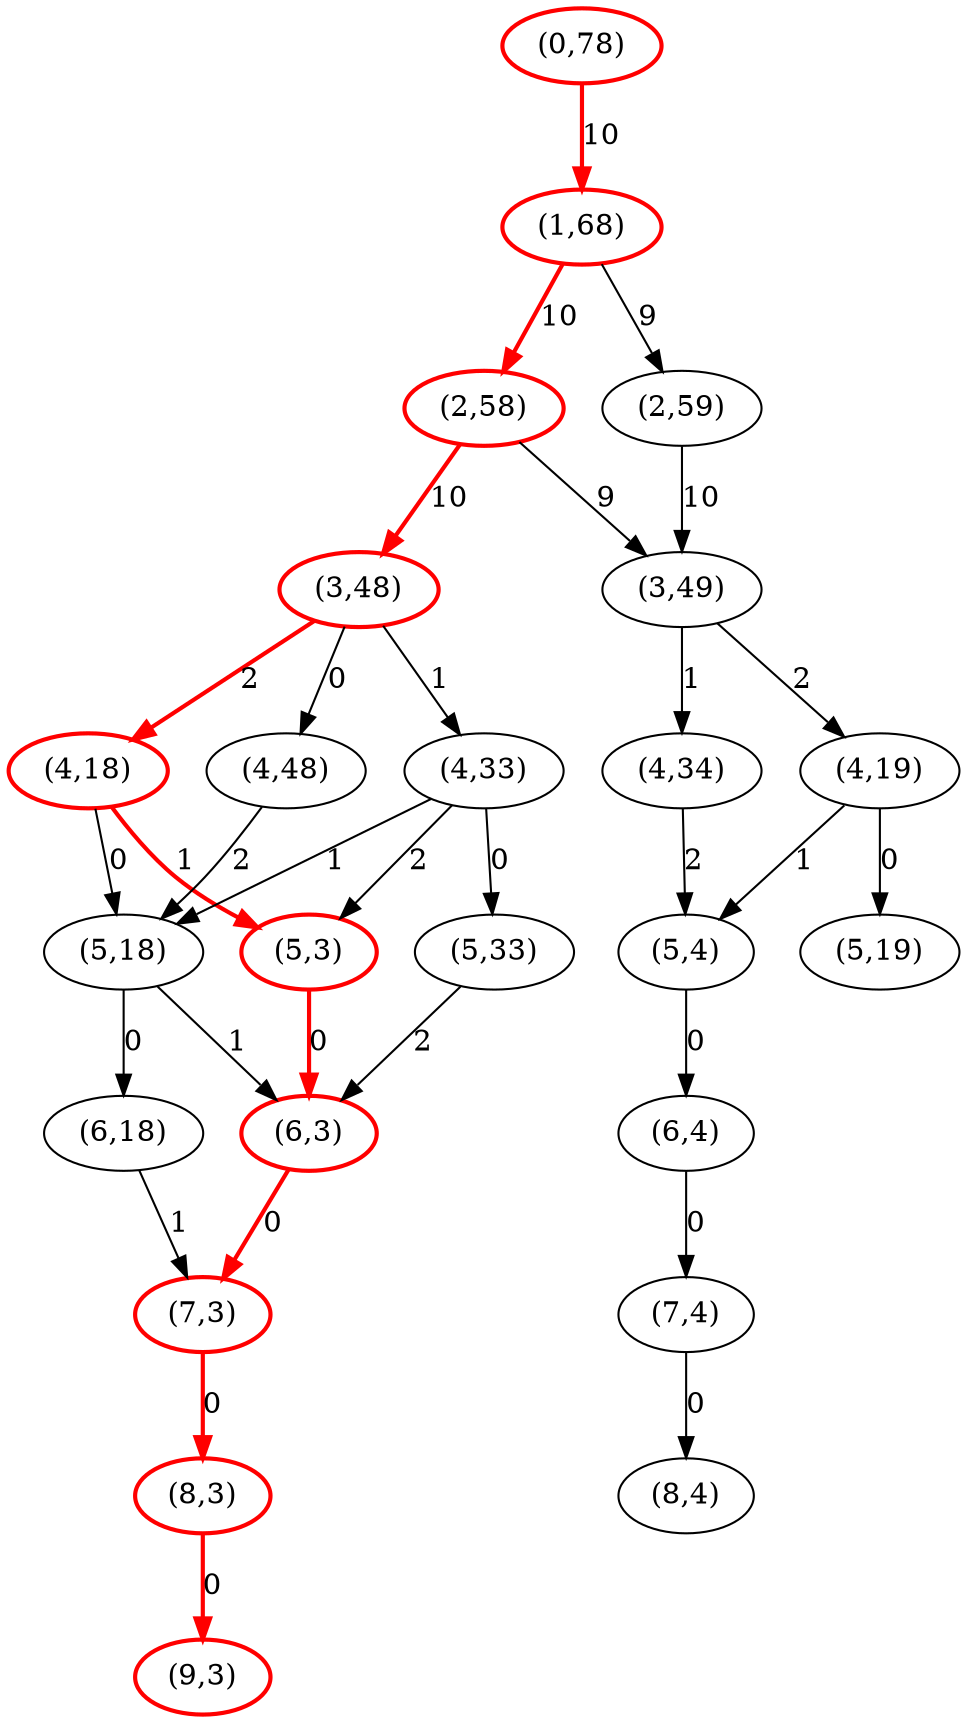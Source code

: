 strict digraph G {
  1 [ color="red" style="bold" label="(8,3)" ];
  2 [ color="red" style="bold" label="(9,3)" ];
  3 [ color="red" style="bold" label="(7,3)" ];
  4 [ color="red" style="bold" label="(6,3)" ];
  5 [ color="red" style="bold" label="(5,3)" ];
  6 [ color="red" style="bold" label="(4,18)" ];
  7 [ style="solid" label="(5,18)" ];
  8 [ style="solid" label="(6,18)" ];
  9 [ color="red" style="bold" label="(3,48)" ];
  10 [ style="solid" label="(4,33)" ];
  11 [ style="solid" label="(5,33)" ];
  12 [ style="solid" label="(4,48)" ];
  13 [ color="red" style="bold" label="(2,58)" ];
  14 [ style="solid" label="(7,4)" ];
  15 [ style="solid" label="(8,4)" ];
  16 [ style="solid" label="(6,4)" ];
  17 [ style="solid" label="(5,4)" ];
  18 [ style="solid" label="(4,19)" ];
  19 [ style="solid" label="(5,19)" ];
  20 [ style="solid" label="(3,49)" ];
  21 [ style="solid" label="(4,34)" ];
  22 [ color="red" style="bold" label="(1,68)" ];
  23 [ style="solid" label="(2,59)" ];
  24 [ color="red" style="bold" label="(0,78)" ];
  1 -> 2 [ color="red" style="bold" label="0" ];
  3 -> 1 [ color="red" style="bold" label="0" ];
  4 -> 3 [ color="red" style="bold" label="0" ];
  5 -> 4 [ color="red" style="bold" label="0" ];
  6 -> 5 [ color="red" style="bold" label="1" ];
  7 -> 4 [ style="solid" label="1" ];
  8 -> 3 [ style="solid" label="1" ];
  7 -> 8 [ style="solid" label="0" ];
  6 -> 7 [ style="solid" label="0" ];
  9 -> 6 [ color="red" style="bold" label="2" ];
  10 -> 5 [ style="solid" label="2" ];
  10 -> 7 [ style="solid" label="1" ];
  11 -> 4 [ style="solid" label="2" ];
  10 -> 11 [ style="solid" label="0" ];
  9 -> 10 [ style="solid" label="1" ];
  12 -> 7 [ style="solid" label="2" ];
  9 -> 12 [ style="solid" label="0" ];
  13 -> 9 [ color="red" style="bold" label="10" ];
  14 -> 15 [ style="solid" label="0" ];
  16 -> 14 [ style="solid" label="0" ];
  17 -> 16 [ style="solid" label="0" ];
  18 -> 17 [ style="solid" label="1" ];
  18 -> 19 [ style="solid" label="0" ];
  20 -> 18 [ style="solid" label="2" ];
  21 -> 17 [ style="solid" label="2" ];
  20 -> 21 [ style="solid" label="1" ];
  13 -> 20 [ style="solid" label="9" ];
  22 -> 13 [ color="red" style="bold" label="10" ];
  23 -> 20 [ style="solid" label="10" ];
  22 -> 23 [ style="solid" label="9" ];
  24 -> 22 [ color="red" style="bold" label="10" ];
}
